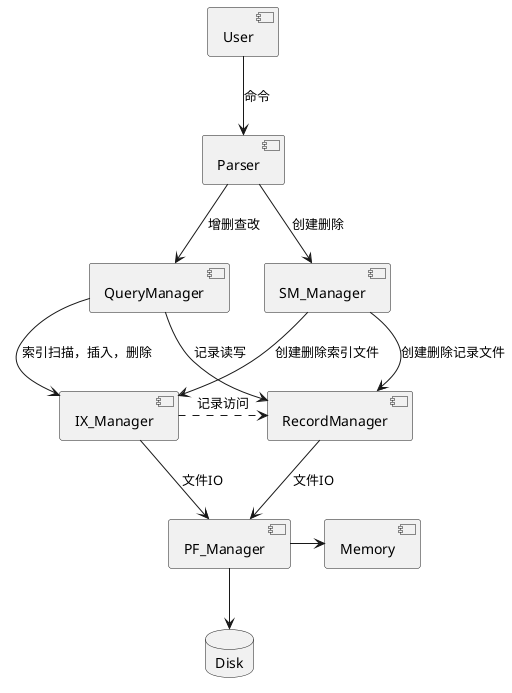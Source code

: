 @startuml

component User
component Parser
component QueryManager as qm
component SM_Manager as sm
component IX_Manager as ix
component RecordManager as rm
component PF_Manager as pf
database Disk
component Memory

User --> Parser: 命令

Parser --> sm: 创建删除
Parser --> qm: 增删查改


qm --> ix: 索引扫描，插入，删除
qm --> rm: 记录读写

ix --> pf: 文件IO
rm --> pf: 文件IO

ix .> rm: 记录访问

sm --> rm: 创建删除记录文件
sm --> ix: 创建删除索引文件

pf --> Disk
pf -> Memory

@enduml